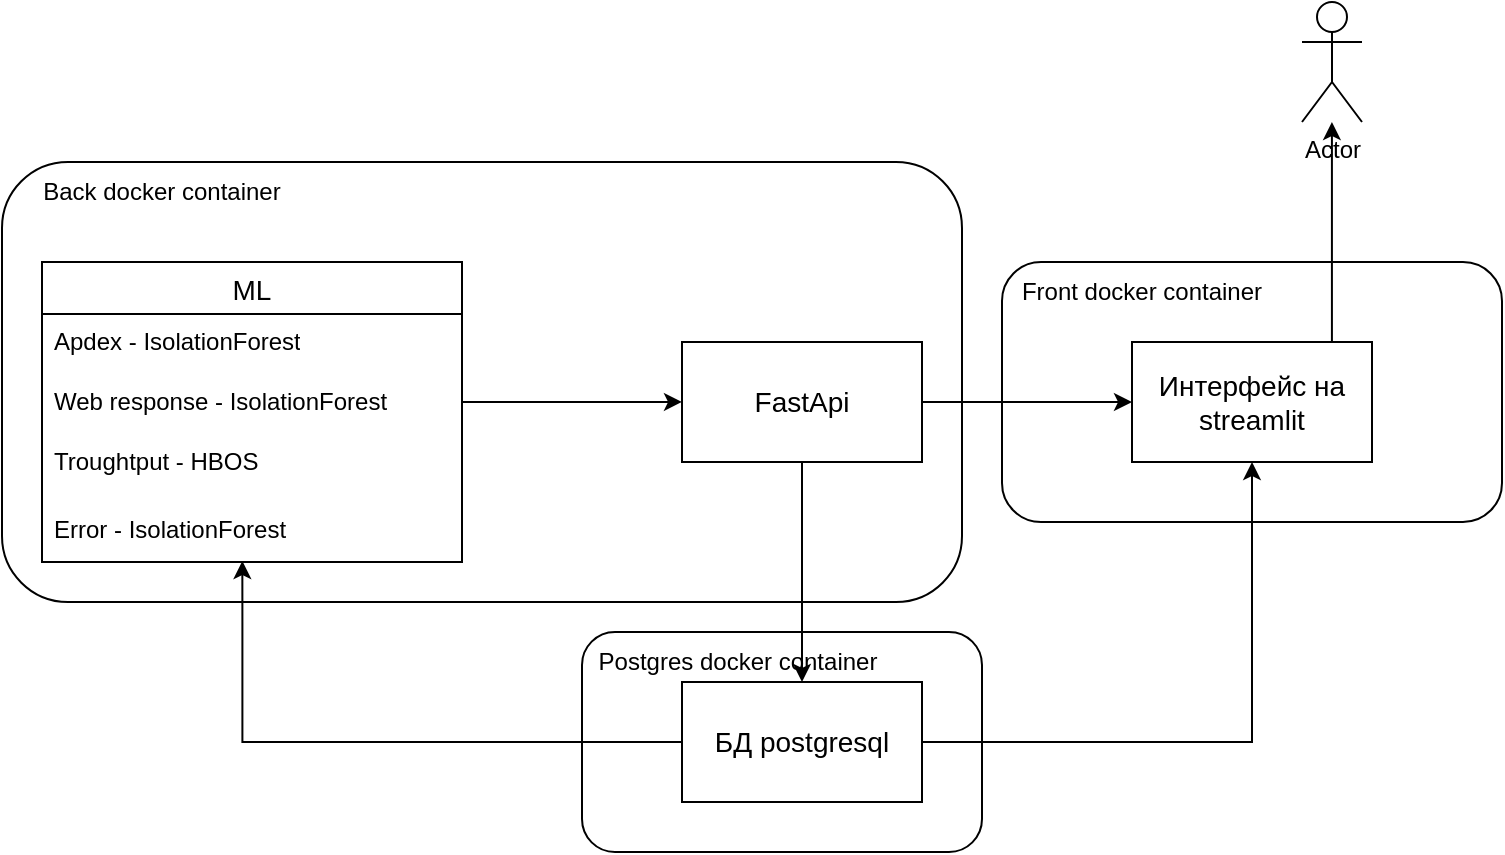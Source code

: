 <mxfile version="24.4.0" type="device">
  <diagram name="Страница — 1" id="IM-QX6ZLNCEZHHN6_Dzt">
    <mxGraphModel dx="977" dy="640" grid="1" gridSize="10" guides="1" tooltips="1" connect="1" arrows="1" fold="1" page="1" pageScale="1" pageWidth="827" pageHeight="1169" math="0" shadow="0">
      <root>
        <mxCell id="0" />
        <mxCell id="1" parent="0" />
        <mxCell id="VmiKSL2TkUbhx4qFSarh-19" value="" style="rounded=1;whiteSpace=wrap;html=1;" vertex="1" parent="1">
          <mxGeometry x="520" y="190" width="250" height="130" as="geometry" />
        </mxCell>
        <mxCell id="VmiKSL2TkUbhx4qFSarh-18" value="" style="rounded=1;whiteSpace=wrap;html=1;" vertex="1" parent="1">
          <mxGeometry x="310" y="375" width="200" height="110" as="geometry" />
        </mxCell>
        <mxCell id="VmiKSL2TkUbhx4qFSarh-17" value="" style="rounded=1;whiteSpace=wrap;html=1;" vertex="1" parent="1">
          <mxGeometry x="20" y="140" width="480" height="220" as="geometry" />
        </mxCell>
        <mxCell id="VmiKSL2TkUbhx4qFSarh-1" value="Actor" style="shape=umlActor;verticalLabelPosition=bottom;verticalAlign=top;html=1;outlineConnect=0;" vertex="1" parent="1">
          <mxGeometry x="670" y="60" width="30" height="60" as="geometry" />
        </mxCell>
        <mxCell id="VmiKSL2TkUbhx4qFSarh-14" style="edgeStyle=orthogonalEdgeStyle;rounded=0;orthogonalLoop=1;jettySize=auto;html=1;exitX=0.833;exitY=0;exitDx=0;exitDy=0;exitPerimeter=0;" edge="1" parent="1" source="VmiKSL2TkUbhx4qFSarh-2" target="VmiKSL2TkUbhx4qFSarh-1">
          <mxGeometry relative="1" as="geometry" />
        </mxCell>
        <mxCell id="VmiKSL2TkUbhx4qFSarh-2" value="&lt;font style=&quot;font-size: 14px;&quot;&gt;Интерфейс на streamlit&lt;/font&gt;" style="rounded=0;whiteSpace=wrap;html=1;" vertex="1" parent="1">
          <mxGeometry x="585" y="230" width="120" height="60" as="geometry" />
        </mxCell>
        <mxCell id="VmiKSL2TkUbhx4qFSarh-15" style="edgeStyle=orthogonalEdgeStyle;rounded=0;orthogonalLoop=1;jettySize=auto;html=1;exitX=1;exitY=0.5;exitDx=0;exitDy=0;entryX=0;entryY=0.5;entryDx=0;entryDy=0;" edge="1" parent="1" source="VmiKSL2TkUbhx4qFSarh-3" target="VmiKSL2TkUbhx4qFSarh-2">
          <mxGeometry relative="1" as="geometry" />
        </mxCell>
        <mxCell id="VmiKSL2TkUbhx4qFSarh-23" style="edgeStyle=orthogonalEdgeStyle;rounded=0;orthogonalLoop=1;jettySize=auto;html=1;exitX=0.5;exitY=1;exitDx=0;exitDy=0;" edge="1" parent="1" source="VmiKSL2TkUbhx4qFSarh-3" target="VmiKSL2TkUbhx4qFSarh-4">
          <mxGeometry relative="1" as="geometry" />
        </mxCell>
        <mxCell id="VmiKSL2TkUbhx4qFSarh-3" value="&lt;font style=&quot;font-size: 14px;&quot;&gt;FastApi&lt;/font&gt;" style="rounded=0;whiteSpace=wrap;html=1;" vertex="1" parent="1">
          <mxGeometry x="360" y="230" width="120" height="60" as="geometry" />
        </mxCell>
        <mxCell id="VmiKSL2TkUbhx4qFSarh-13" style="edgeStyle=orthogonalEdgeStyle;rounded=0;orthogonalLoop=1;jettySize=auto;html=1;entryX=0.5;entryY=1;entryDx=0;entryDy=0;" edge="1" parent="1" source="VmiKSL2TkUbhx4qFSarh-4" target="VmiKSL2TkUbhx4qFSarh-2">
          <mxGeometry relative="1" as="geometry" />
        </mxCell>
        <mxCell id="VmiKSL2TkUbhx4qFSarh-4" value="&lt;font style=&quot;font-size: 14px;&quot;&gt;БД postgresql&lt;/font&gt;" style="rounded=0;whiteSpace=wrap;html=1;" vertex="1" parent="1">
          <mxGeometry x="360" y="400" width="120" height="60" as="geometry" />
        </mxCell>
        <mxCell id="VmiKSL2TkUbhx4qFSarh-6" value="ML" style="swimlane;fontStyle=0;childLayout=stackLayout;horizontal=1;startSize=26;horizontalStack=0;resizeParent=1;resizeParentMax=0;resizeLast=0;collapsible=1;marginBottom=0;align=center;fontSize=14;" vertex="1" parent="1">
          <mxGeometry x="40" y="190" width="210" height="150" as="geometry" />
        </mxCell>
        <mxCell id="VmiKSL2TkUbhx4qFSarh-7" value="Apdex - IsolationForest" style="text;strokeColor=none;fillColor=none;spacingLeft=4;spacingRight=4;overflow=hidden;rotatable=0;points=[[0,0.5],[1,0.5]];portConstraint=eastwest;fontSize=12;whiteSpace=wrap;html=1;" vertex="1" parent="VmiKSL2TkUbhx4qFSarh-6">
          <mxGeometry y="26" width="210" height="30" as="geometry" />
        </mxCell>
        <mxCell id="VmiKSL2TkUbhx4qFSarh-8" value="Web response - IsolationForest" style="text;strokeColor=none;fillColor=none;spacingLeft=4;spacingRight=4;overflow=hidden;rotatable=0;points=[[0,0.5],[1,0.5]];portConstraint=eastwest;fontSize=12;whiteSpace=wrap;html=1;" vertex="1" parent="VmiKSL2TkUbhx4qFSarh-6">
          <mxGeometry y="56" width="210" height="30" as="geometry" />
        </mxCell>
        <mxCell id="VmiKSL2TkUbhx4qFSarh-9" value="Troughtput - HBOS" style="text;strokeColor=none;fillColor=none;spacingLeft=4;spacingRight=4;overflow=hidden;rotatable=0;points=[[0,0.5],[1,0.5]];portConstraint=eastwest;fontSize=12;whiteSpace=wrap;html=1;" vertex="1" parent="VmiKSL2TkUbhx4qFSarh-6">
          <mxGeometry y="86" width="210" height="34" as="geometry" />
        </mxCell>
        <mxCell id="VmiKSL2TkUbhx4qFSarh-11" value="Error - IsolationForest" style="text;strokeColor=none;fillColor=none;spacingLeft=4;spacingRight=4;overflow=hidden;rotatable=0;points=[[0,0.5],[1,0.5]];portConstraint=eastwest;fontSize=12;whiteSpace=wrap;html=1;" vertex="1" parent="VmiKSL2TkUbhx4qFSarh-6">
          <mxGeometry y="120" width="210" height="30" as="geometry" />
        </mxCell>
        <mxCell id="VmiKSL2TkUbhx4qFSarh-12" style="edgeStyle=orthogonalEdgeStyle;rounded=0;orthogonalLoop=1;jettySize=auto;html=1;exitX=0.999;exitY=0.466;exitDx=0;exitDy=0;exitPerimeter=0;" edge="1" parent="1" source="VmiKSL2TkUbhx4qFSarh-8" target="VmiKSL2TkUbhx4qFSarh-3">
          <mxGeometry relative="1" as="geometry" />
        </mxCell>
        <mxCell id="VmiKSL2TkUbhx4qFSarh-16" style="edgeStyle=orthogonalEdgeStyle;rounded=0;orthogonalLoop=1;jettySize=auto;html=1;exitX=0;exitY=0.5;exitDx=0;exitDy=0;entryX=0.477;entryY=0.984;entryDx=0;entryDy=0;entryPerimeter=0;" edge="1" parent="1" source="VmiKSL2TkUbhx4qFSarh-4" target="VmiKSL2TkUbhx4qFSarh-11">
          <mxGeometry relative="1" as="geometry" />
        </mxCell>
        <mxCell id="VmiKSL2TkUbhx4qFSarh-21" value="Back docker container" style="text;strokeColor=none;align=center;fillColor=none;html=1;verticalAlign=middle;whiteSpace=wrap;rounded=0;" vertex="1" parent="1">
          <mxGeometry x="30" y="140" width="140" height="30" as="geometry" />
        </mxCell>
        <mxCell id="VmiKSL2TkUbhx4qFSarh-22" value="Postgres docker container" style="text;strokeColor=none;align=center;fillColor=none;html=1;verticalAlign=middle;whiteSpace=wrap;rounded=0;" vertex="1" parent="1">
          <mxGeometry x="310" y="375" width="156" height="30" as="geometry" />
        </mxCell>
        <mxCell id="VmiKSL2TkUbhx4qFSarh-24" value="Front&lt;span style=&quot;background-color: initial;&quot;&gt;&amp;nbsp;docker container&lt;/span&gt;" style="text;strokeColor=none;align=center;fillColor=none;html=1;verticalAlign=middle;whiteSpace=wrap;rounded=0;" vertex="1" parent="1">
          <mxGeometry x="520" y="190" width="140" height="30" as="geometry" />
        </mxCell>
      </root>
    </mxGraphModel>
  </diagram>
</mxfile>
